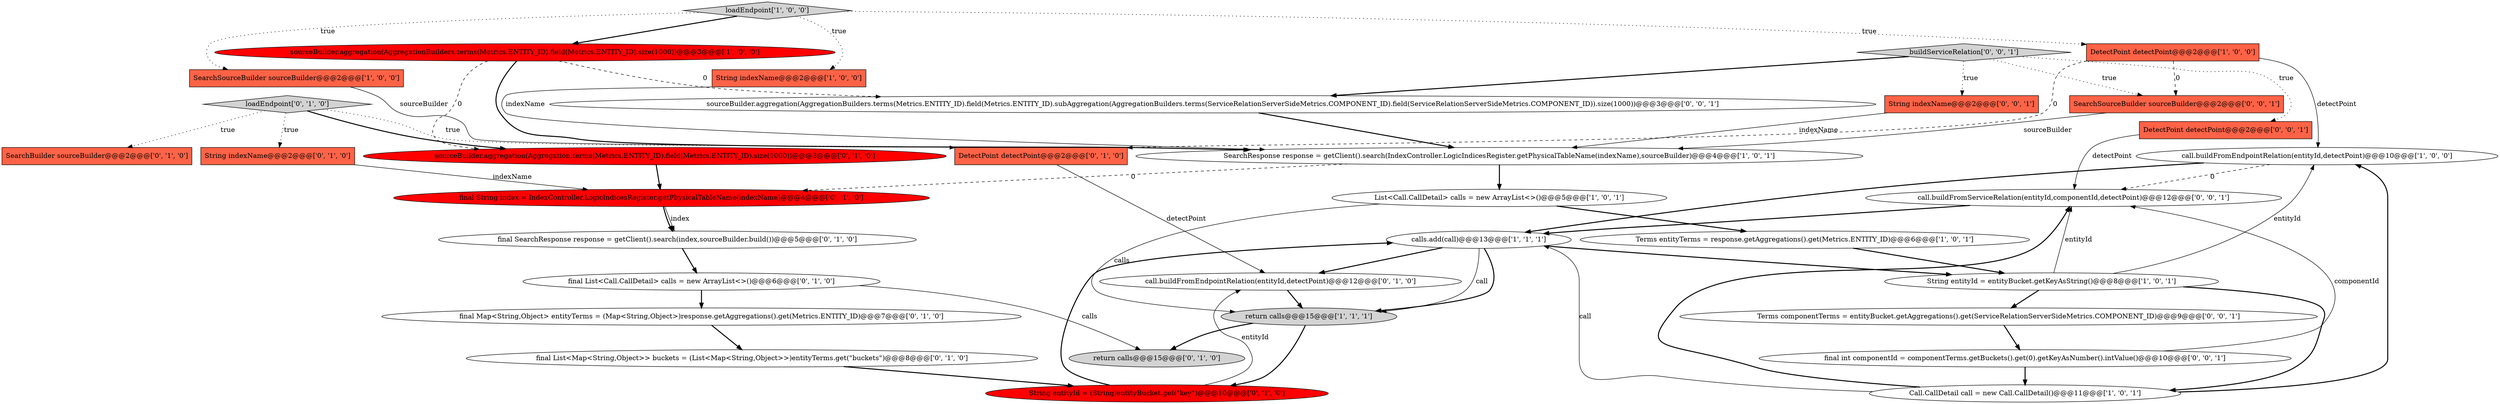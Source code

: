digraph {
11 [style = filled, label = "call.buildFromEndpointRelation(entityId,detectPoint)@@@10@@@['1', '0', '0']", fillcolor = white, shape = ellipse image = "AAA0AAABBB1BBB"];
3 [style = filled, label = "String entityId = entityBucket.getKeyAsString()@@@8@@@['1', '0', '1']", fillcolor = white, shape = ellipse image = "AAA0AAABBB1BBB"];
30 [style = filled, label = "sourceBuilder.aggregation(AggregationBuilders.terms(Metrics.ENTITY_ID).field(Metrics.ENTITY_ID).subAggregation(AggregationBuilders.terms(ServiceRelationServerSideMetrics.COMPONENT_ID).field(ServiceRelationServerSideMetrics.COMPONENT_ID)).size(1000))@@@3@@@['0', '0', '1']", fillcolor = white, shape = ellipse image = "AAA0AAABBB3BBB"];
26 [style = filled, label = "final int componentId = componentTerms.getBuckets().get(0).getKeyAsNumber().intValue()@@@10@@@['0', '0', '1']", fillcolor = white, shape = ellipse image = "AAA0AAABBB3BBB"];
21 [style = filled, label = "loadEndpoint['0', '1', '0']", fillcolor = lightgray, shape = diamond image = "AAA0AAABBB2BBB"];
28 [style = filled, label = "buildServiceRelation['0', '0', '1']", fillcolor = lightgray, shape = diamond image = "AAA0AAABBB3BBB"];
14 [style = filled, label = "SearchBuilder sourceBuilder@@@2@@@['0', '1', '0']", fillcolor = tomato, shape = box image = "AAA0AAABBB2BBB"];
33 [style = filled, label = "SearchSourceBuilder sourceBuilder@@@2@@@['0', '0', '1']", fillcolor = tomato, shape = box image = "AAA0AAABBB3BBB"];
10 [style = filled, label = "loadEndpoint['1', '0', '0']", fillcolor = lightgray, shape = diamond image = "AAA0AAABBB1BBB"];
18 [style = filled, label = "final String index = IndexController.LogicIndicesRegister.getPhysicalTableName(indexName)@@@4@@@['0', '1', '0']", fillcolor = red, shape = ellipse image = "AAA1AAABBB2BBB"];
7 [style = filled, label = "String indexName@@@2@@@['1', '0', '0']", fillcolor = tomato, shape = box image = "AAA0AAABBB1BBB"];
8 [style = filled, label = "DetectPoint detectPoint@@@2@@@['1', '0', '0']", fillcolor = tomato, shape = box image = "AAA1AAABBB1BBB"];
9 [style = filled, label = "Terms entityTerms = response.getAggregations().get(Metrics.ENTITY_ID)@@@6@@@['1', '0', '1']", fillcolor = white, shape = ellipse image = "AAA0AAABBB1BBB"];
16 [style = filled, label = "return calls@@@15@@@['0', '1', '0']", fillcolor = lightgray, shape = ellipse image = "AAA0AAABBB2BBB"];
17 [style = filled, label = "call.buildFromEndpointRelation(entityId,detectPoint)@@@12@@@['0', '1', '0']", fillcolor = white, shape = ellipse image = "AAA0AAABBB2BBB"];
31 [style = filled, label = "Terms componentTerms = entityBucket.getAggregations().get(ServiceRelationServerSideMetrics.COMPONENT_ID)@@@9@@@['0', '0', '1']", fillcolor = white, shape = ellipse image = "AAA0AAABBB3BBB"];
0 [style = filled, label = "SearchSourceBuilder sourceBuilder@@@2@@@['1', '0', '0']", fillcolor = tomato, shape = box image = "AAA0AAABBB1BBB"];
29 [style = filled, label = "String indexName@@@2@@@['0', '0', '1']", fillcolor = tomato, shape = box image = "AAA0AAABBB3BBB"];
13 [style = filled, label = "sourceBuilder.aggregation(Aggregation.terms(Metrics.ENTITY_ID).field(Metrics.ENTITY_ID).size(1000))@@@3@@@['0', '1', '0']", fillcolor = red, shape = ellipse image = "AAA1AAABBB2BBB"];
23 [style = filled, label = "final SearchResponse response = getClient().search(index,sourceBuilder.build())@@@5@@@['0', '1', '0']", fillcolor = white, shape = ellipse image = "AAA0AAABBB2BBB"];
1 [style = filled, label = "List<Call.CallDetail> calls = new ArrayList<>()@@@5@@@['1', '0', '1']", fillcolor = white, shape = ellipse image = "AAA0AAABBB1BBB"];
24 [style = filled, label = "String indexName@@@2@@@['0', '1', '0']", fillcolor = tomato, shape = box image = "AAA0AAABBB2BBB"];
6 [style = filled, label = "SearchResponse response = getClient().search(IndexController.LogicIndicesRegister.getPhysicalTableName(indexName),sourceBuilder)@@@4@@@['1', '0', '1']", fillcolor = white, shape = ellipse image = "AAA0AAABBB1BBB"];
32 [style = filled, label = "call.buildFromServiceRelation(entityId,componentId,detectPoint)@@@12@@@['0', '0', '1']", fillcolor = white, shape = ellipse image = "AAA0AAABBB3BBB"];
20 [style = filled, label = "final Map<String,Object> entityTerms = (Map<String,Object>)response.getAggregations().get(Metrics.ENTITY_ID)@@@7@@@['0', '1', '0']", fillcolor = white, shape = ellipse image = "AAA0AAABBB2BBB"];
19 [style = filled, label = "final List<Call.CallDetail> calls = new ArrayList<>()@@@6@@@['0', '1', '0']", fillcolor = white, shape = ellipse image = "AAA0AAABBB2BBB"];
2 [style = filled, label = "sourceBuilder.aggregation(AggregationBuilders.terms(Metrics.ENTITY_ID).field(Metrics.ENTITY_ID).size(1000))@@@3@@@['1', '0', '0']", fillcolor = red, shape = ellipse image = "AAA1AAABBB1BBB"];
5 [style = filled, label = "Call.CallDetail call = new Call.CallDetail()@@@11@@@['1', '0', '1']", fillcolor = white, shape = ellipse image = "AAA0AAABBB1BBB"];
12 [style = filled, label = "return calls@@@15@@@['1', '1', '1']", fillcolor = lightgray, shape = ellipse image = "AAA0AAABBB1BBB"];
22 [style = filled, label = "String entityId = (String)entityBucket.get(\"key\")@@@10@@@['0', '1', '0']", fillcolor = red, shape = ellipse image = "AAA1AAABBB2BBB"];
15 [style = filled, label = "final List<Map<String,Object>> buckets = (List<Map<String,Object>>)entityTerms.get(\"buckets\")@@@8@@@['0', '1', '0']", fillcolor = white, shape = ellipse image = "AAA0AAABBB2BBB"];
4 [style = filled, label = "calls.add(call)@@@13@@@['1', '1', '1']", fillcolor = white, shape = ellipse image = "AAA0AAABBB1BBB"];
27 [style = filled, label = "DetectPoint detectPoint@@@2@@@['0', '0', '1']", fillcolor = tomato, shape = box image = "AAA0AAABBB3BBB"];
25 [style = filled, label = "DetectPoint detectPoint@@@2@@@['0', '1', '0']", fillcolor = tomato, shape = box image = "AAA1AAABBB2BBB"];
11->32 [style = dashed, label="0"];
4->3 [style = bold, label=""];
10->8 [style = dotted, label="true"];
4->17 [style = bold, label=""];
18->23 [style = bold, label=""];
8->11 [style = solid, label="detectPoint"];
28->30 [style = bold, label=""];
0->6 [style = solid, label="sourceBuilder"];
2->6 [style = bold, label=""];
3->31 [style = bold, label=""];
26->5 [style = bold, label=""];
19->20 [style = bold, label=""];
27->32 [style = solid, label="detectPoint"];
28->33 [style = dotted, label="true"];
11->4 [style = bold, label=""];
8->33 [style = dashed, label="0"];
24->18 [style = solid, label="indexName"];
12->16 [style = bold, label=""];
1->12 [style = solid, label="calls"];
30->6 [style = bold, label=""];
2->30 [style = dashed, label="0"];
3->32 [style = solid, label="entityId"];
1->9 [style = bold, label=""];
15->22 [style = bold, label=""];
26->32 [style = solid, label="componentId"];
22->4 [style = bold, label=""];
6->18 [style = dashed, label="0"];
29->6 [style = solid, label="indexName"];
5->32 [style = bold, label=""];
21->25 [style = dotted, label="true"];
6->1 [style = bold, label=""];
28->29 [style = dotted, label="true"];
31->26 [style = bold, label=""];
3->11 [style = solid, label="entityId"];
3->5 [style = bold, label=""];
17->12 [style = bold, label=""];
22->17 [style = solid, label="entityId"];
25->17 [style = solid, label="detectPoint"];
21->24 [style = dotted, label="true"];
21->13 [style = bold, label=""];
2->13 [style = dashed, label="0"];
19->16 [style = solid, label="calls"];
4->12 [style = solid, label="call"];
23->19 [style = bold, label=""];
5->4 [style = solid, label="call"];
7->6 [style = solid, label="indexName"];
21->14 [style = dotted, label="true"];
4->12 [style = bold, label=""];
9->3 [style = bold, label=""];
10->0 [style = dotted, label="true"];
10->7 [style = dotted, label="true"];
8->25 [style = dashed, label="0"];
10->2 [style = bold, label=""];
5->11 [style = bold, label=""];
32->4 [style = bold, label=""];
18->23 [style = solid, label="index"];
28->27 [style = dotted, label="true"];
20->15 [style = bold, label=""];
12->22 [style = bold, label=""];
13->18 [style = bold, label=""];
33->6 [style = solid, label="sourceBuilder"];
}
